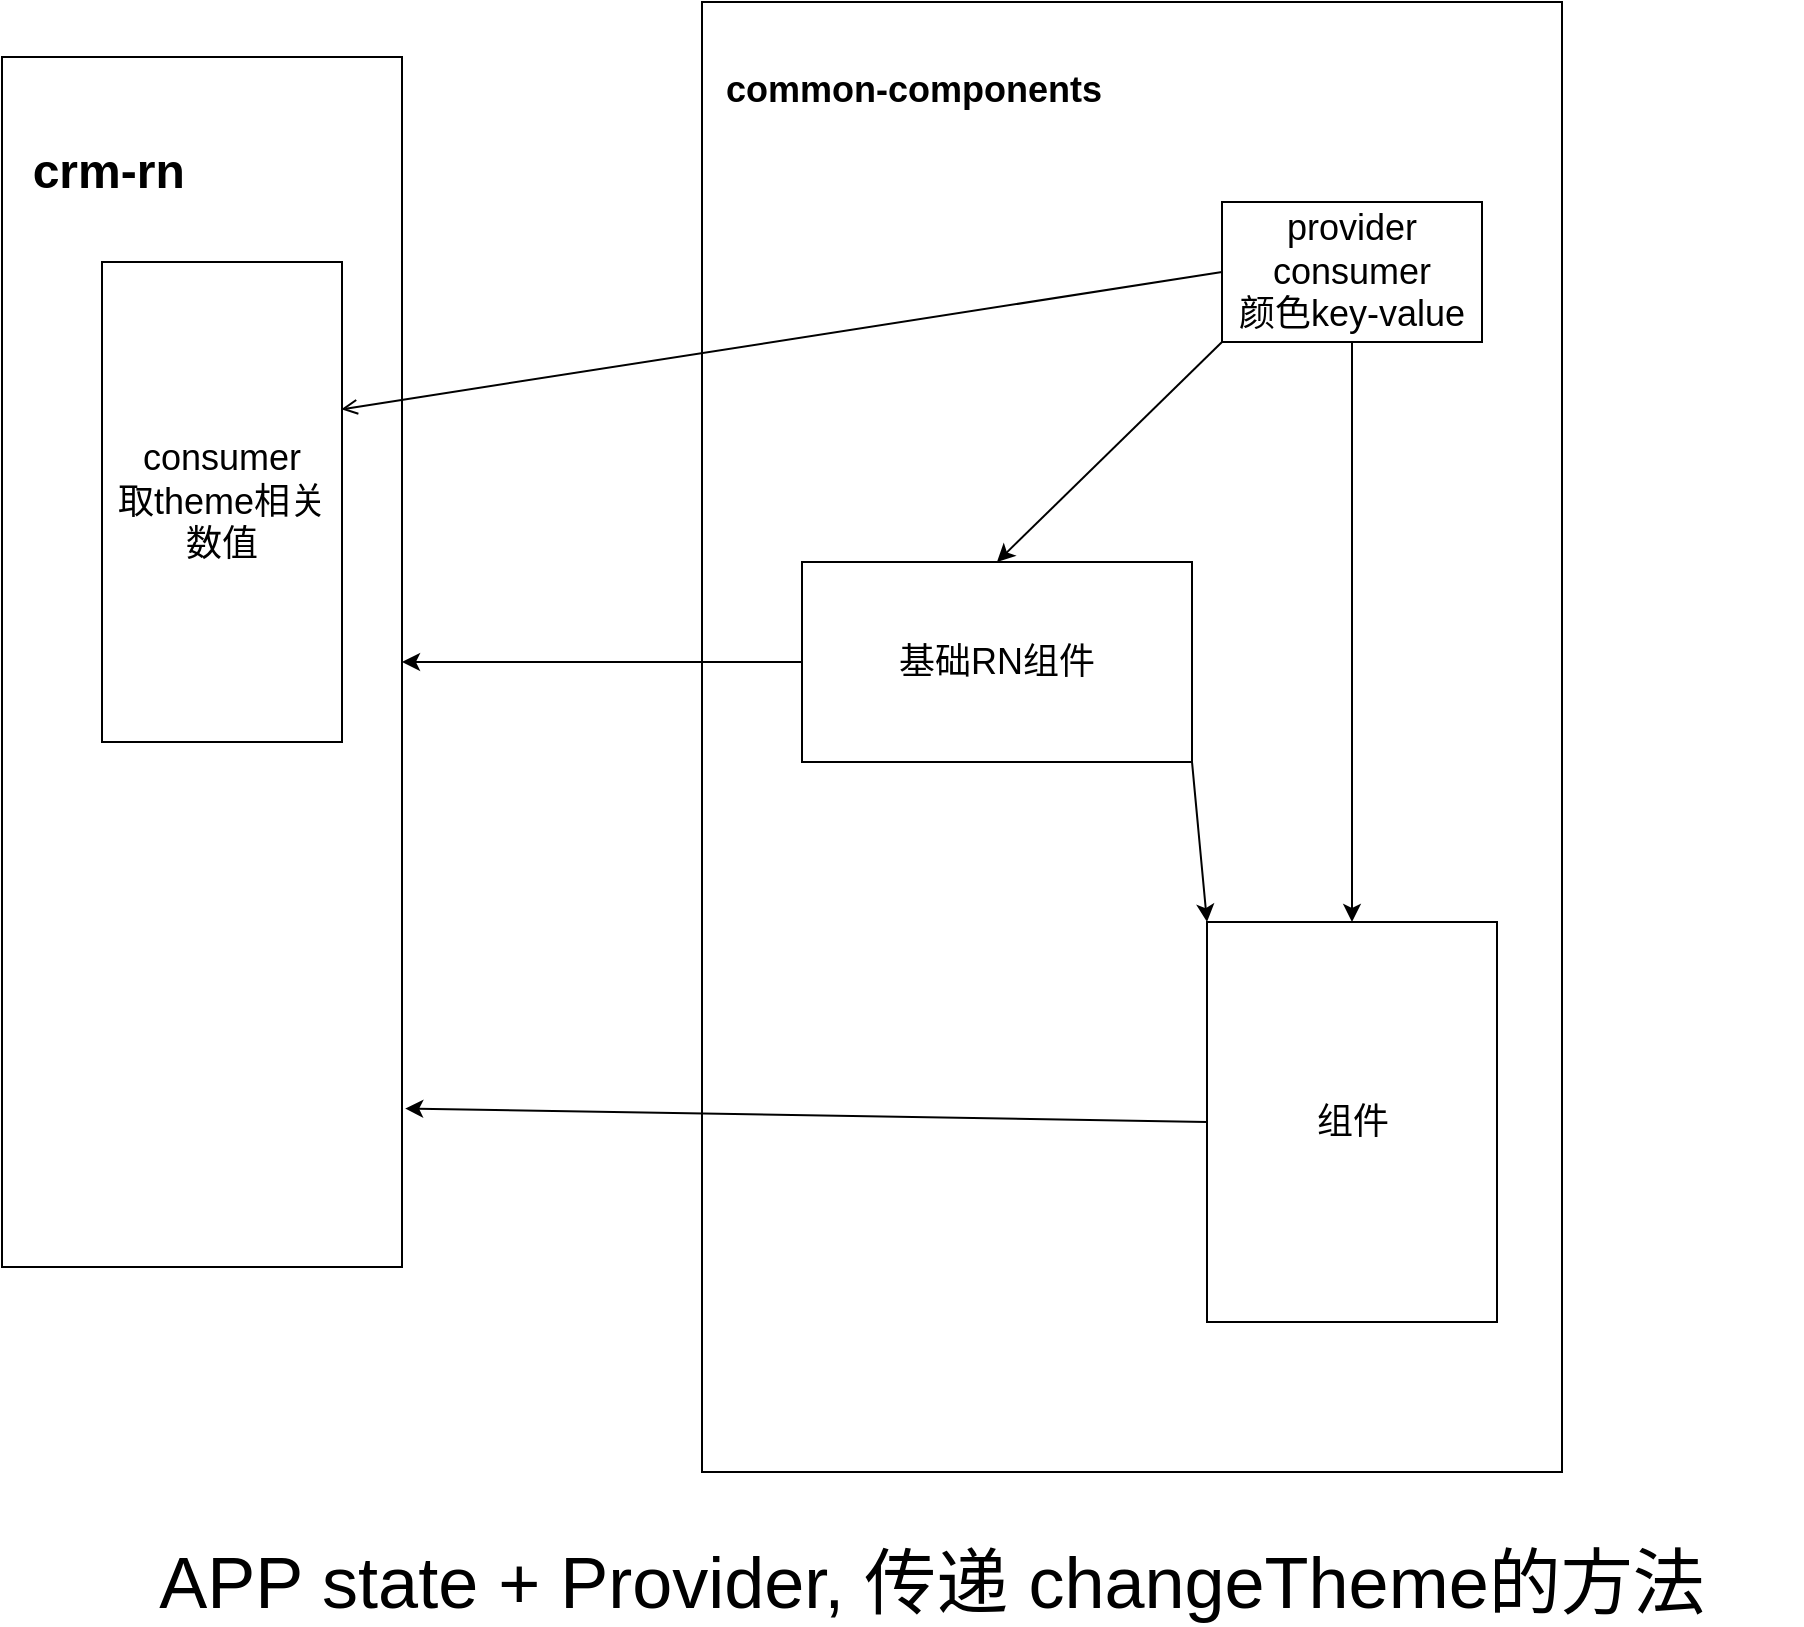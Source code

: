 <mxfile version="13.6.5" type="github">
  <diagram id="prtHgNgQTEPvFCAcTncT" name="Page-1">
    <mxGraphModel dx="1630" dy="1082" grid="1" gridSize="10" guides="1" tooltips="1" connect="1" arrows="1" fold="1" page="1" pageScale="1" pageWidth="827" pageHeight="1169" math="0" shadow="0">
      <root>
        <mxCell id="0" />
        <mxCell id="1" parent="0" />
        <mxCell id="0dNkAYRWwbL5-neP0y7Q-1" value="&lt;b style=&quot;font-size: 18px&quot;&gt;&amp;nbsp; common-components&lt;br&gt;&lt;br&gt;&lt;br&gt;&lt;br&gt;&lt;br&gt;&lt;br&gt;&lt;br&gt;&lt;br&gt;&lt;br&gt;&lt;br&gt;&lt;br&gt;&lt;br&gt;&lt;br&gt;&lt;br&gt;&lt;br&gt;&lt;br&gt;&lt;br&gt;&lt;br&gt;&lt;br&gt;&lt;br&gt;&lt;br&gt;&lt;br&gt;&lt;br&gt;&lt;br&gt;&lt;br&gt;&lt;br&gt;&lt;br&gt;&lt;br&gt;&lt;br&gt;&lt;br&gt;&lt;br&gt;&lt;/b&gt;" style="rounded=0;whiteSpace=wrap;html=1;align=left;" vertex="1" parent="1">
          <mxGeometry x="460" y="270" width="430" height="735" as="geometry" />
        </mxCell>
        <mxCell id="0dNkAYRWwbL5-neP0y7Q-2" style="rounded=0;orthogonalLoop=1;jettySize=auto;html=1;exitX=0;exitY=1;exitDx=0;exitDy=0;entryX=0.5;entryY=0;entryDx=0;entryDy=0;" edge="1" parent="1" source="0dNkAYRWwbL5-neP0y7Q-3" target="0dNkAYRWwbL5-neP0y7Q-11">
          <mxGeometry relative="1" as="geometry" />
        </mxCell>
        <mxCell id="0dNkAYRWwbL5-neP0y7Q-3" value="&lt;font style=&quot;font-size: 18px&quot;&gt;&lt;span&gt;provider&lt;/span&gt;&lt;br&gt;&lt;span&gt;consumer&lt;br&gt;&lt;/span&gt;颜色key-value&lt;/font&gt;&lt;span&gt;&lt;br&gt;&lt;/span&gt;" style="rounded=0;whiteSpace=wrap;html=1;" vertex="1" parent="1">
          <mxGeometry x="720" y="370" width="130" height="70" as="geometry" />
        </mxCell>
        <mxCell id="0dNkAYRWwbL5-neP0y7Q-4" value="&lt;font style=&quot;font-size: 24px&quot;&gt;&lt;b&gt;&amp;nbsp; crm-rn&lt;br&gt;&lt;br&gt;&lt;br&gt;&lt;br&gt;&lt;br&gt;&lt;br&gt;&lt;br&gt;&lt;br&gt;&lt;br&gt;&lt;br&gt;&lt;br&gt;&lt;br&gt;&lt;br&gt;&lt;br&gt;&lt;br&gt;&lt;br&gt;&lt;br&gt;&lt;br&gt;&lt;/b&gt;&lt;/font&gt;" style="rounded=0;whiteSpace=wrap;html=1;align=left;" vertex="1" parent="1">
          <mxGeometry x="110" y="297.5" width="200" height="605" as="geometry" />
        </mxCell>
        <mxCell id="0dNkAYRWwbL5-neP0y7Q-5" value="&lt;font style=&quot;font-size: 18px&quot;&gt;组件&lt;/font&gt;" style="rounded=0;whiteSpace=wrap;html=1;" vertex="1" parent="1">
          <mxGeometry x="712.5" y="730" width="145" height="200" as="geometry" />
        </mxCell>
        <mxCell id="0dNkAYRWwbL5-neP0y7Q-6" value="" style="endArrow=open;html=1;exitX=0;exitY=0.5;exitDx=0;exitDy=0;startArrow=none;startFill=0;endFill=0;entryX=0.997;entryY=0.307;entryDx=0;entryDy=0;entryPerimeter=0;" edge="1" parent="1" source="0dNkAYRWwbL5-neP0y7Q-3" target="0dNkAYRWwbL5-neP0y7Q-8">
          <mxGeometry width="50" height="50" relative="1" as="geometry">
            <mxPoint x="550" y="370" as="sourcePoint" />
            <mxPoint x="300" y="410" as="targetPoint" />
          </mxGeometry>
        </mxCell>
        <mxCell id="0dNkAYRWwbL5-neP0y7Q-7" value="" style="endArrow=classic;html=1;entryX=0.5;entryY=0;entryDx=0;entryDy=0;exitX=0.5;exitY=1;exitDx=0;exitDy=0;" edge="1" parent="1" source="0dNkAYRWwbL5-neP0y7Q-3" target="0dNkAYRWwbL5-neP0y7Q-5">
          <mxGeometry width="50" height="50" relative="1" as="geometry">
            <mxPoint x="390" y="440" as="sourcePoint" />
            <mxPoint x="440" y="390" as="targetPoint" />
          </mxGeometry>
        </mxCell>
        <mxCell id="0dNkAYRWwbL5-neP0y7Q-8" value="&lt;font style=&quot;font-size: 18px&quot;&gt;&lt;span&gt;consumer&lt;/span&gt;&lt;br&gt;&lt;span&gt;取theme相关数值&lt;/span&gt;&lt;/font&gt;" style="rounded=0;whiteSpace=wrap;html=1;" vertex="1" parent="1">
          <mxGeometry x="160" y="400" width="120" height="240" as="geometry" />
        </mxCell>
        <mxCell id="0dNkAYRWwbL5-neP0y7Q-9" style="edgeStyle=orthogonalEdgeStyle;rounded=0;orthogonalLoop=1;jettySize=auto;html=1;exitX=0;exitY=0.5;exitDx=0;exitDy=0;" edge="1" parent="1" source="0dNkAYRWwbL5-neP0y7Q-11" target="0dNkAYRWwbL5-neP0y7Q-4">
          <mxGeometry relative="1" as="geometry" />
        </mxCell>
        <mxCell id="0dNkAYRWwbL5-neP0y7Q-10" style="rounded=0;orthogonalLoop=1;jettySize=auto;html=1;exitX=1;exitY=1;exitDx=0;exitDy=0;entryX=0;entryY=0;entryDx=0;entryDy=0;" edge="1" parent="1" source="0dNkAYRWwbL5-neP0y7Q-11" target="0dNkAYRWwbL5-neP0y7Q-5">
          <mxGeometry relative="1" as="geometry" />
        </mxCell>
        <mxCell id="0dNkAYRWwbL5-neP0y7Q-11" value="&lt;font style=&quot;font-size: 18px&quot;&gt;基础RN组件&lt;/font&gt;" style="rounded=0;whiteSpace=wrap;html=1;fillColor=none;gradientColor=none;" vertex="1" parent="1">
          <mxGeometry x="510" y="550" width="195" height="100" as="geometry" />
        </mxCell>
        <mxCell id="0dNkAYRWwbL5-neP0y7Q-12" value="" style="endArrow=classic;html=1;exitX=0;exitY=0.5;exitDx=0;exitDy=0;entryX=1.008;entryY=0.869;entryDx=0;entryDy=0;entryPerimeter=0;" edge="1" parent="1" source="0dNkAYRWwbL5-neP0y7Q-5" target="0dNkAYRWwbL5-neP0y7Q-4">
          <mxGeometry width="50" height="50" relative="1" as="geometry">
            <mxPoint x="600" y="650" as="sourcePoint" />
            <mxPoint x="650" y="600" as="targetPoint" />
          </mxGeometry>
        </mxCell>
        <mxCell id="0dNkAYRWwbL5-neP0y7Q-13" value="&lt;font style=&quot;font-size: 36px&quot;&gt;APP state + Provider, 传递 changeTheme的方法&lt;/font&gt;" style="text;html=1;strokeColor=none;fillColor=none;align=center;verticalAlign=middle;whiteSpace=wrap;rounded=0;" vertex="1" parent="1">
          <mxGeometry x="140" y="1050" width="870" height="20" as="geometry" />
        </mxCell>
      </root>
    </mxGraphModel>
  </diagram>
</mxfile>
